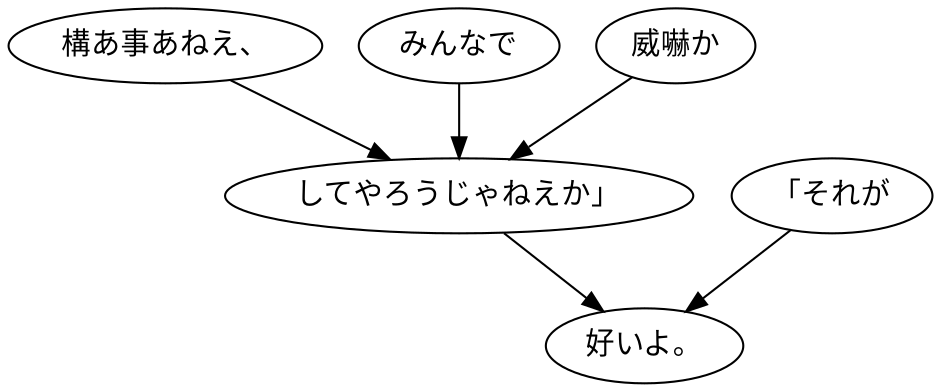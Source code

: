 digraph graph1830 {
	node0 [label="構あ事あねえ、"];
	node1 [label="みんなで"];
	node2 [label="威嚇か"];
	node3 [label="してやろうじゃねえか」"];
	node4 [label="「それが"];
	node5 [label="好いよ。"];
	node0 -> node3;
	node1 -> node3;
	node2 -> node3;
	node3 -> node5;
	node4 -> node5;
}
